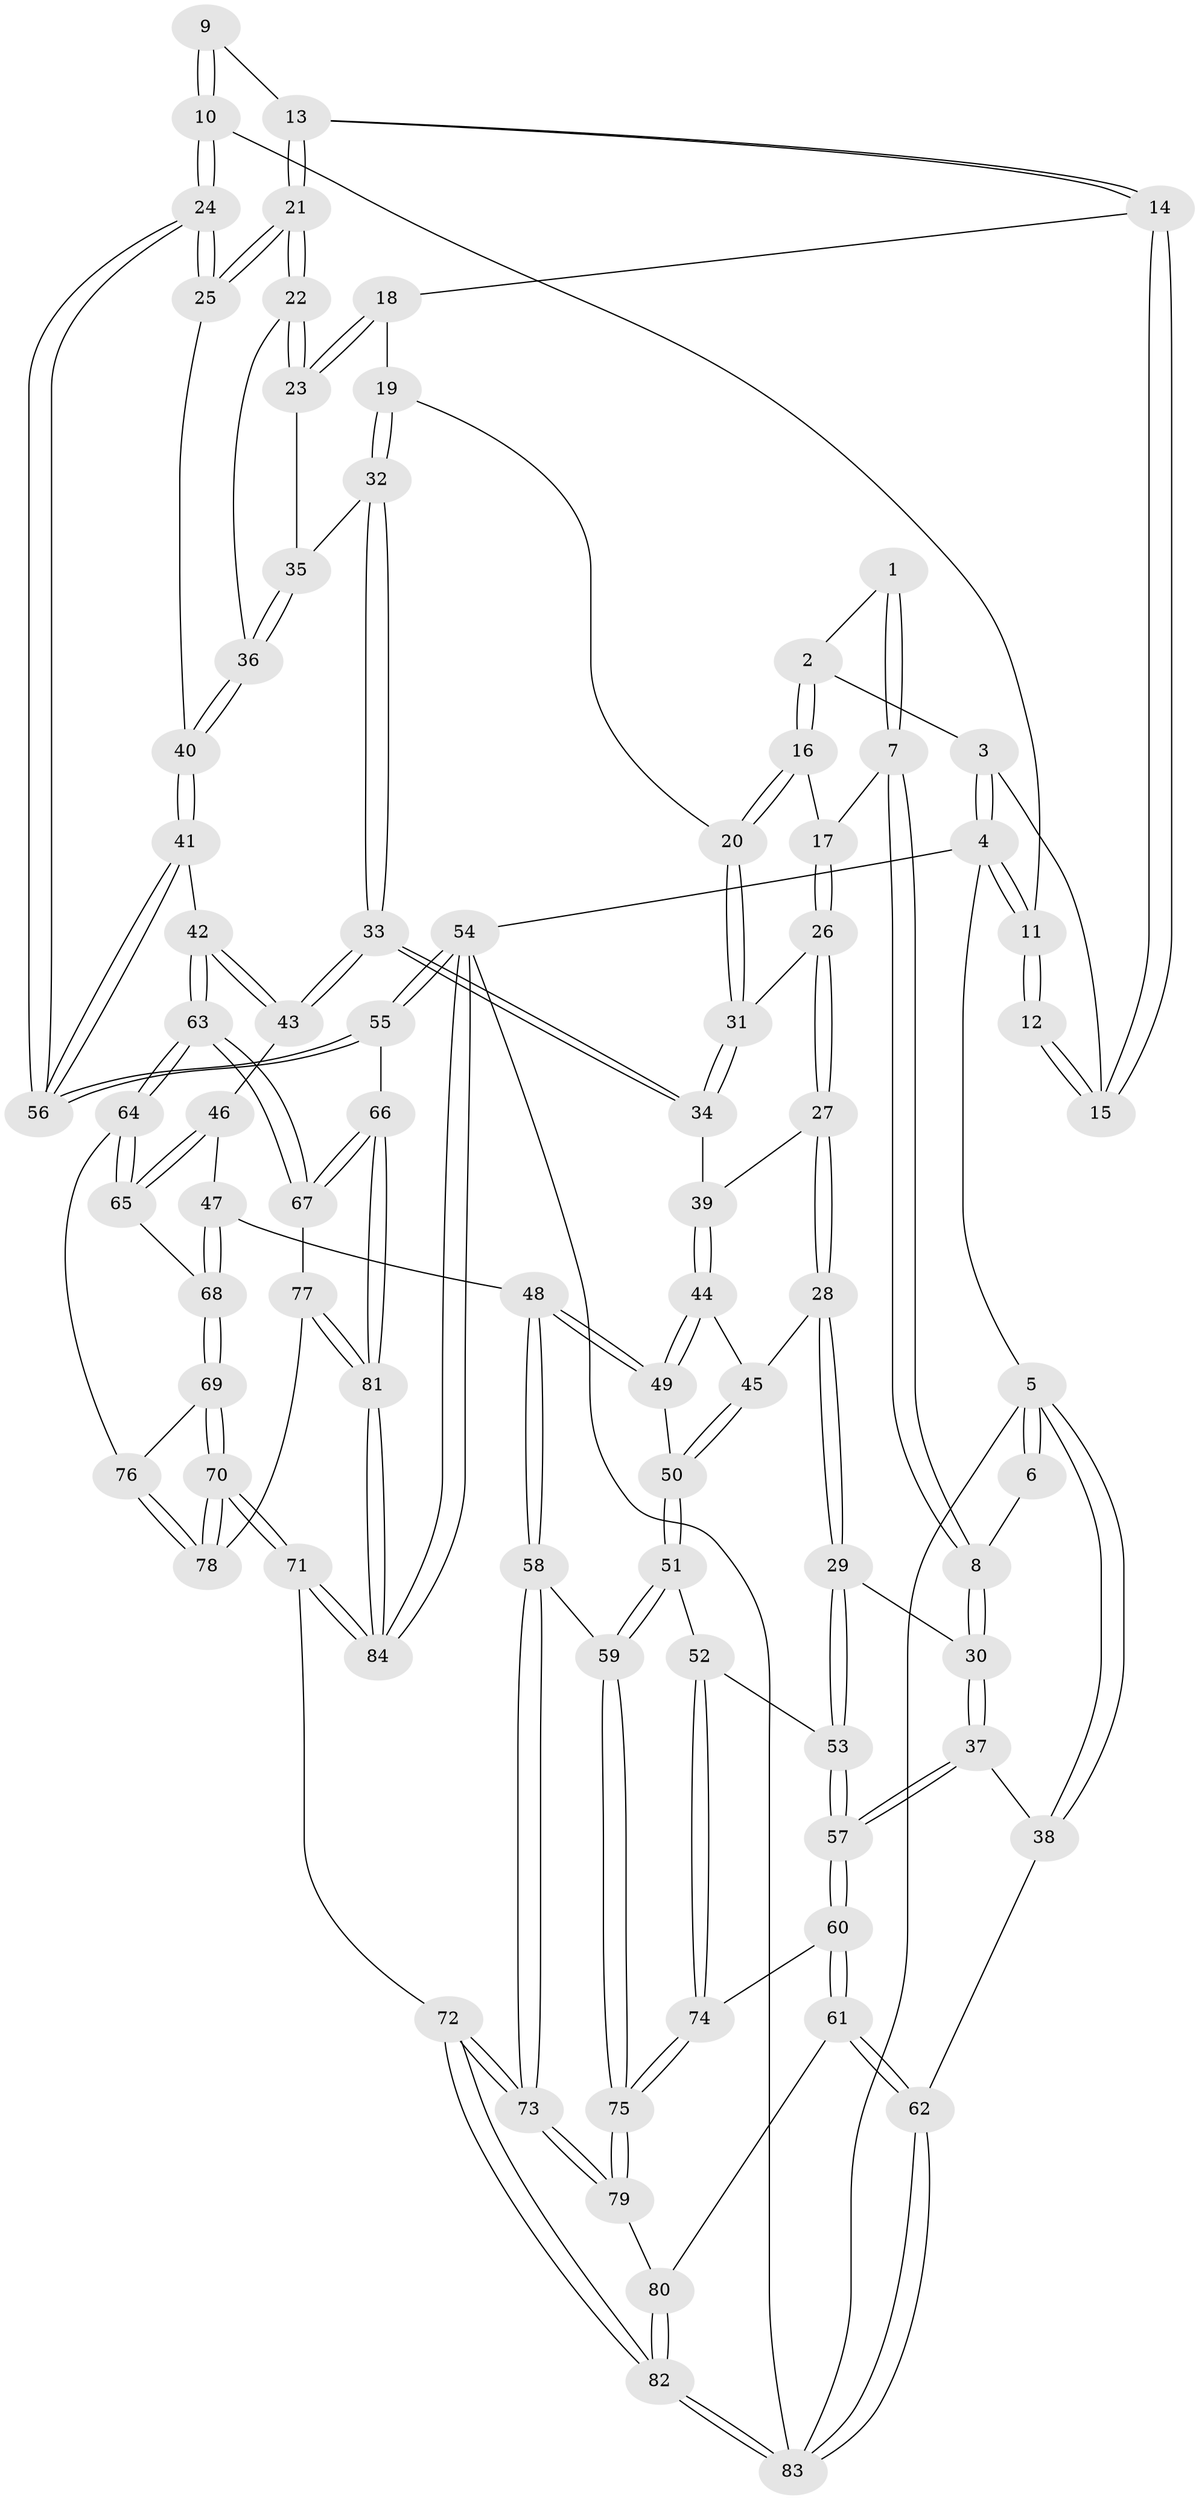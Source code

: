 // coarse degree distribution, {3: 0.2, 5: 0.32, 2: 0.02, 6: 0.12, 4: 0.34}
// Generated by graph-tools (version 1.1) at 2025/52/02/27/25 19:52:39]
// undirected, 84 vertices, 207 edges
graph export_dot {
graph [start="1"]
  node [color=gray90,style=filled];
  1 [pos="+0.2840068938406354+0"];
  2 [pos="+0.5360559682380605+0"];
  3 [pos="+0.8234222576649821+0"];
  4 [pos="+1+0"];
  5 [pos="+0+0"];
  6 [pos="+0+0"];
  7 [pos="+0.23939516634662117+0.14317664935407654"];
  8 [pos="+0.12036161172450742+0.2475657728080565"];
  9 [pos="+0.9768373733566977+0.1427678057496718"];
  10 [pos="+1+0.2960951728376417"];
  11 [pos="+1+0"];
  12 [pos="+0.9368934422434169+0.09555803577926052"];
  13 [pos="+0.9462062485076503+0.22049872384214106"];
  14 [pos="+0.8363962677302915+0.1532252415076339"];
  15 [pos="+0.8544483754958615+0.12482641933849023"];
  16 [pos="+0.5834688454428167+0.09854855536080281"];
  17 [pos="+0.3035977489170113+0.187086319274032"];
  18 [pos="+0.836258553764547+0.153299812526095"];
  19 [pos="+0.6128713596176034+0.1411776263415872"];
  20 [pos="+0.5933018539018784+0.12310293283146834"];
  21 [pos="+1+0.3313005087526959"];
  22 [pos="+1+0.3328709199644423"];
  23 [pos="+0.831687958892909+0.27882965832469064"];
  24 [pos="+1+0.3540049602139053"];
  25 [pos="+1+0.3454918407163134"];
  26 [pos="+0.3845997234861544+0.3014919300155444"];
  27 [pos="+0.33361660164815066+0.37873649788583924"];
  28 [pos="+0.2617575803644475+0.4363358124399823"];
  29 [pos="+0.156853906775397+0.427173955450753"];
  30 [pos="+0.0336663182737176+0.37814395051319527"];
  31 [pos="+0.42536984142199963+0.2930888487093093"];
  32 [pos="+0.6510344037050598+0.3045119775889408"];
  33 [pos="+0.6105388074263908+0.4387948467461186"];
  34 [pos="+0.5678361508971014+0.43741244807901153"];
  35 [pos="+0.8037035077815307+0.3260094016181673"];
  36 [pos="+0.8282130863494408+0.3845750115306254"];
  37 [pos="+0.010160647914826775+0.38362607784768965"];
  38 [pos="+0+0.38455174281614635"];
  39 [pos="+0.5085473270358726+0.4642806668789853"];
  40 [pos="+0.8019431040577859+0.5190611078134466"];
  41 [pos="+0.7945161054561235+0.5317778875167879"];
  42 [pos="+0.7777857052525403+0.542420057393051"];
  43 [pos="+0.6284020148224633+0.4620784096926897"];
  44 [pos="+0.471306211981508+0.5026839502347348"];
  45 [pos="+0.28348436241102526+0.46348120739412035"];
  46 [pos="+0.5530185102955153+0.6268500597437887"];
  47 [pos="+0.5000768856618348+0.6551081877387549"];
  48 [pos="+0.47147634746986106+0.6517101696928492"];
  49 [pos="+0.44071594315820356+0.6034262758220265"];
  50 [pos="+0.33323890077788487+0.5754048090719543"];
  51 [pos="+0.2801395881153824+0.6719037823781218"];
  52 [pos="+0.2762131824104342+0.672293496951757"];
  53 [pos="+0.20618663383685984+0.6481737599372809"];
  54 [pos="+1+1"];
  55 [pos="+1+0.658943645834009"];
  56 [pos="+1+0.6432784964438626"];
  57 [pos="+0.1097367930833094+0.7026142552252811"];
  58 [pos="+0.38483775601339404+0.7647899454219459"];
  59 [pos="+0.32541240503853447+0.7163141951389724"];
  60 [pos="+0.1023497625909197+0.720415290093448"];
  61 [pos="+0.0021164004002106333+0.7797703528723651"];
  62 [pos="+0+0.7864052017375264"];
  63 [pos="+0.7647013245589003+0.6705054692567242"];
  64 [pos="+0.7150938305190575+0.6900703973406344"];
  65 [pos="+0.7017051949746046+0.6893670152450803"];
  66 [pos="+0.852937911676703+0.7648609538173572"];
  67 [pos="+0.8265244425402803+0.7433074509094554"];
  68 [pos="+0.5582828982702902+0.7472579403623599"];
  69 [pos="+0.5549188933772456+0.794013568252736"];
  70 [pos="+0.5016242615063271+1"];
  71 [pos="+0.4756091038083365+1"];
  72 [pos="+0.424147223766622+1"];
  73 [pos="+0.4044031030052784+1"];
  74 [pos="+0.20039704954977408+0.7930313695514932"];
  75 [pos="+0.20959332315276963+0.8139048940755916"];
  76 [pos="+0.6809159707576923+0.7538333182990113"];
  77 [pos="+0.70602773667726+0.8435210650283964"];
  78 [pos="+0.6413835595170606+0.8691189229963623"];
  79 [pos="+0.24325900898408787+0.9125459856062866"];
  80 [pos="+0.1047900382133316+0.8839107245436019"];
  81 [pos="+0.8561520139670696+0.9176319314549173"];
  82 [pos="+0+1"];
  83 [pos="+0+1"];
  84 [pos="+0.8871552816220831+1"];
  1 -- 2;
  1 -- 7;
  1 -- 7;
  2 -- 3;
  2 -- 16;
  2 -- 16;
  3 -- 4;
  3 -- 4;
  3 -- 15;
  4 -- 5;
  4 -- 11;
  4 -- 11;
  4 -- 54;
  5 -- 6;
  5 -- 6;
  5 -- 38;
  5 -- 38;
  5 -- 83;
  6 -- 8;
  7 -- 8;
  7 -- 8;
  7 -- 17;
  8 -- 30;
  8 -- 30;
  9 -- 10;
  9 -- 10;
  9 -- 13;
  10 -- 11;
  10 -- 24;
  10 -- 24;
  11 -- 12;
  11 -- 12;
  12 -- 15;
  12 -- 15;
  13 -- 14;
  13 -- 14;
  13 -- 21;
  13 -- 21;
  14 -- 15;
  14 -- 15;
  14 -- 18;
  16 -- 17;
  16 -- 20;
  16 -- 20;
  17 -- 26;
  17 -- 26;
  18 -- 19;
  18 -- 23;
  18 -- 23;
  19 -- 20;
  19 -- 32;
  19 -- 32;
  20 -- 31;
  20 -- 31;
  21 -- 22;
  21 -- 22;
  21 -- 25;
  21 -- 25;
  22 -- 23;
  22 -- 23;
  22 -- 36;
  23 -- 35;
  24 -- 25;
  24 -- 25;
  24 -- 56;
  24 -- 56;
  25 -- 40;
  26 -- 27;
  26 -- 27;
  26 -- 31;
  27 -- 28;
  27 -- 28;
  27 -- 39;
  28 -- 29;
  28 -- 29;
  28 -- 45;
  29 -- 30;
  29 -- 53;
  29 -- 53;
  30 -- 37;
  30 -- 37;
  31 -- 34;
  31 -- 34;
  32 -- 33;
  32 -- 33;
  32 -- 35;
  33 -- 34;
  33 -- 34;
  33 -- 43;
  33 -- 43;
  34 -- 39;
  35 -- 36;
  35 -- 36;
  36 -- 40;
  36 -- 40;
  37 -- 38;
  37 -- 57;
  37 -- 57;
  38 -- 62;
  39 -- 44;
  39 -- 44;
  40 -- 41;
  40 -- 41;
  41 -- 42;
  41 -- 56;
  41 -- 56;
  42 -- 43;
  42 -- 43;
  42 -- 63;
  42 -- 63;
  43 -- 46;
  44 -- 45;
  44 -- 49;
  44 -- 49;
  45 -- 50;
  45 -- 50;
  46 -- 47;
  46 -- 65;
  46 -- 65;
  47 -- 48;
  47 -- 68;
  47 -- 68;
  48 -- 49;
  48 -- 49;
  48 -- 58;
  48 -- 58;
  49 -- 50;
  50 -- 51;
  50 -- 51;
  51 -- 52;
  51 -- 59;
  51 -- 59;
  52 -- 53;
  52 -- 74;
  52 -- 74;
  53 -- 57;
  53 -- 57;
  54 -- 55;
  54 -- 55;
  54 -- 84;
  54 -- 84;
  54 -- 83;
  55 -- 56;
  55 -- 56;
  55 -- 66;
  57 -- 60;
  57 -- 60;
  58 -- 59;
  58 -- 73;
  58 -- 73;
  59 -- 75;
  59 -- 75;
  60 -- 61;
  60 -- 61;
  60 -- 74;
  61 -- 62;
  61 -- 62;
  61 -- 80;
  62 -- 83;
  62 -- 83;
  63 -- 64;
  63 -- 64;
  63 -- 67;
  63 -- 67;
  64 -- 65;
  64 -- 65;
  64 -- 76;
  65 -- 68;
  66 -- 67;
  66 -- 67;
  66 -- 81;
  66 -- 81;
  67 -- 77;
  68 -- 69;
  68 -- 69;
  69 -- 70;
  69 -- 70;
  69 -- 76;
  70 -- 71;
  70 -- 71;
  70 -- 78;
  70 -- 78;
  71 -- 72;
  71 -- 84;
  71 -- 84;
  72 -- 73;
  72 -- 73;
  72 -- 82;
  72 -- 82;
  73 -- 79;
  73 -- 79;
  74 -- 75;
  74 -- 75;
  75 -- 79;
  75 -- 79;
  76 -- 78;
  76 -- 78;
  77 -- 78;
  77 -- 81;
  77 -- 81;
  79 -- 80;
  80 -- 82;
  80 -- 82;
  81 -- 84;
  81 -- 84;
  82 -- 83;
  82 -- 83;
}

